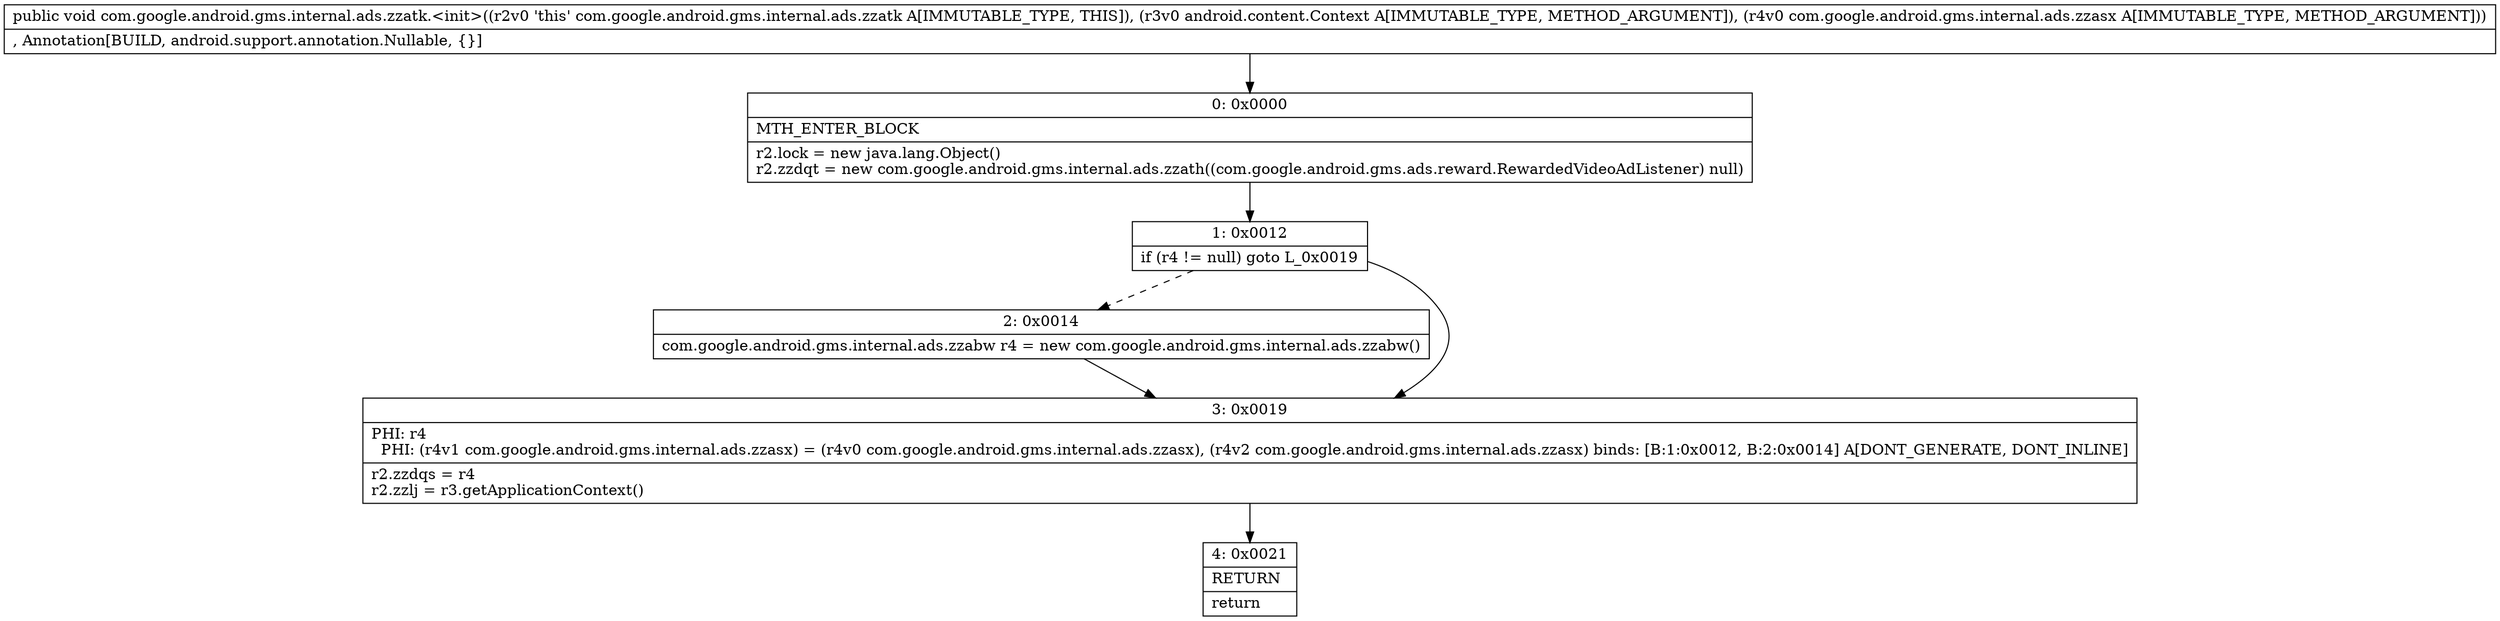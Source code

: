 digraph "CFG forcom.google.android.gms.internal.ads.zzatk.\<init\>(Landroid\/content\/Context;Lcom\/google\/android\/gms\/internal\/ads\/zzasx;)V" {
Node_0 [shape=record,label="{0\:\ 0x0000|MTH_ENTER_BLOCK\l|r2.lock = new java.lang.Object()\lr2.zzdqt = new com.google.android.gms.internal.ads.zzath((com.google.android.gms.ads.reward.RewardedVideoAdListener) null)\l}"];
Node_1 [shape=record,label="{1\:\ 0x0012|if (r4 != null) goto L_0x0019\l}"];
Node_2 [shape=record,label="{2\:\ 0x0014|com.google.android.gms.internal.ads.zzabw r4 = new com.google.android.gms.internal.ads.zzabw()\l}"];
Node_3 [shape=record,label="{3\:\ 0x0019|PHI: r4 \l  PHI: (r4v1 com.google.android.gms.internal.ads.zzasx) = (r4v0 com.google.android.gms.internal.ads.zzasx), (r4v2 com.google.android.gms.internal.ads.zzasx) binds: [B:1:0x0012, B:2:0x0014] A[DONT_GENERATE, DONT_INLINE]\l|r2.zzdqs = r4\lr2.zzlj = r3.getApplicationContext()\l}"];
Node_4 [shape=record,label="{4\:\ 0x0021|RETURN\l|return\l}"];
MethodNode[shape=record,label="{public void com.google.android.gms.internal.ads.zzatk.\<init\>((r2v0 'this' com.google.android.gms.internal.ads.zzatk A[IMMUTABLE_TYPE, THIS]), (r3v0 android.content.Context A[IMMUTABLE_TYPE, METHOD_ARGUMENT]), (r4v0 com.google.android.gms.internal.ads.zzasx A[IMMUTABLE_TYPE, METHOD_ARGUMENT]))  | , Annotation[BUILD, android.support.annotation.Nullable, \{\}]\l}"];
MethodNode -> Node_0;
Node_0 -> Node_1;
Node_1 -> Node_2[style=dashed];
Node_1 -> Node_3;
Node_2 -> Node_3;
Node_3 -> Node_4;
}

